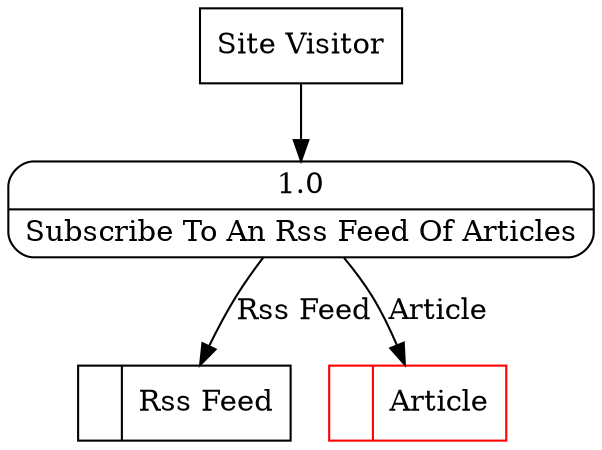 digraph dfd2{ 
node[shape=record]
200 [label="<f0>  |<f1> Rss Feed " ];
201 [label="<f0>  |<f1> Article " color=red];
202 [label="Site Visitor" shape=box];
203 [label="{<f0> 1.0|<f1> Subscribe To An Rss Feed Of Articles }" shape=Mrecord];
202 -> 203
203 -> 200 [label="Rss Feed"]
203 -> 201 [label="Article"]
}